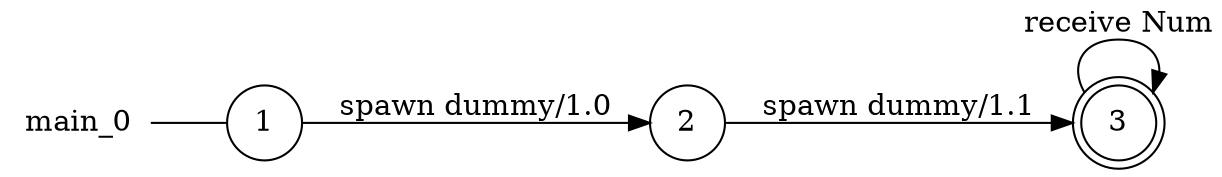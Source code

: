 digraph main_0 {
	rankdir="LR";
	n_0 [label="main_0", shape="plaintext"];
	n_1 [id="1", shape=circle, label="1"];
	n_0 -> n_1 [arrowhead=none];
	n_2 [id="2", shape=circle, label="2"];
	n_3 [id="3", shape=doublecircle, label="3"];

	n_2 -> n_3 [id="[$e|4]", label="spawn dummy/1.1"];
	n_1 -> n_2 [id="[$e|0]", label="spawn dummy/1.0"];
	n_3 -> n_3 [id="[$e|2]", label="receive Num"];
}
